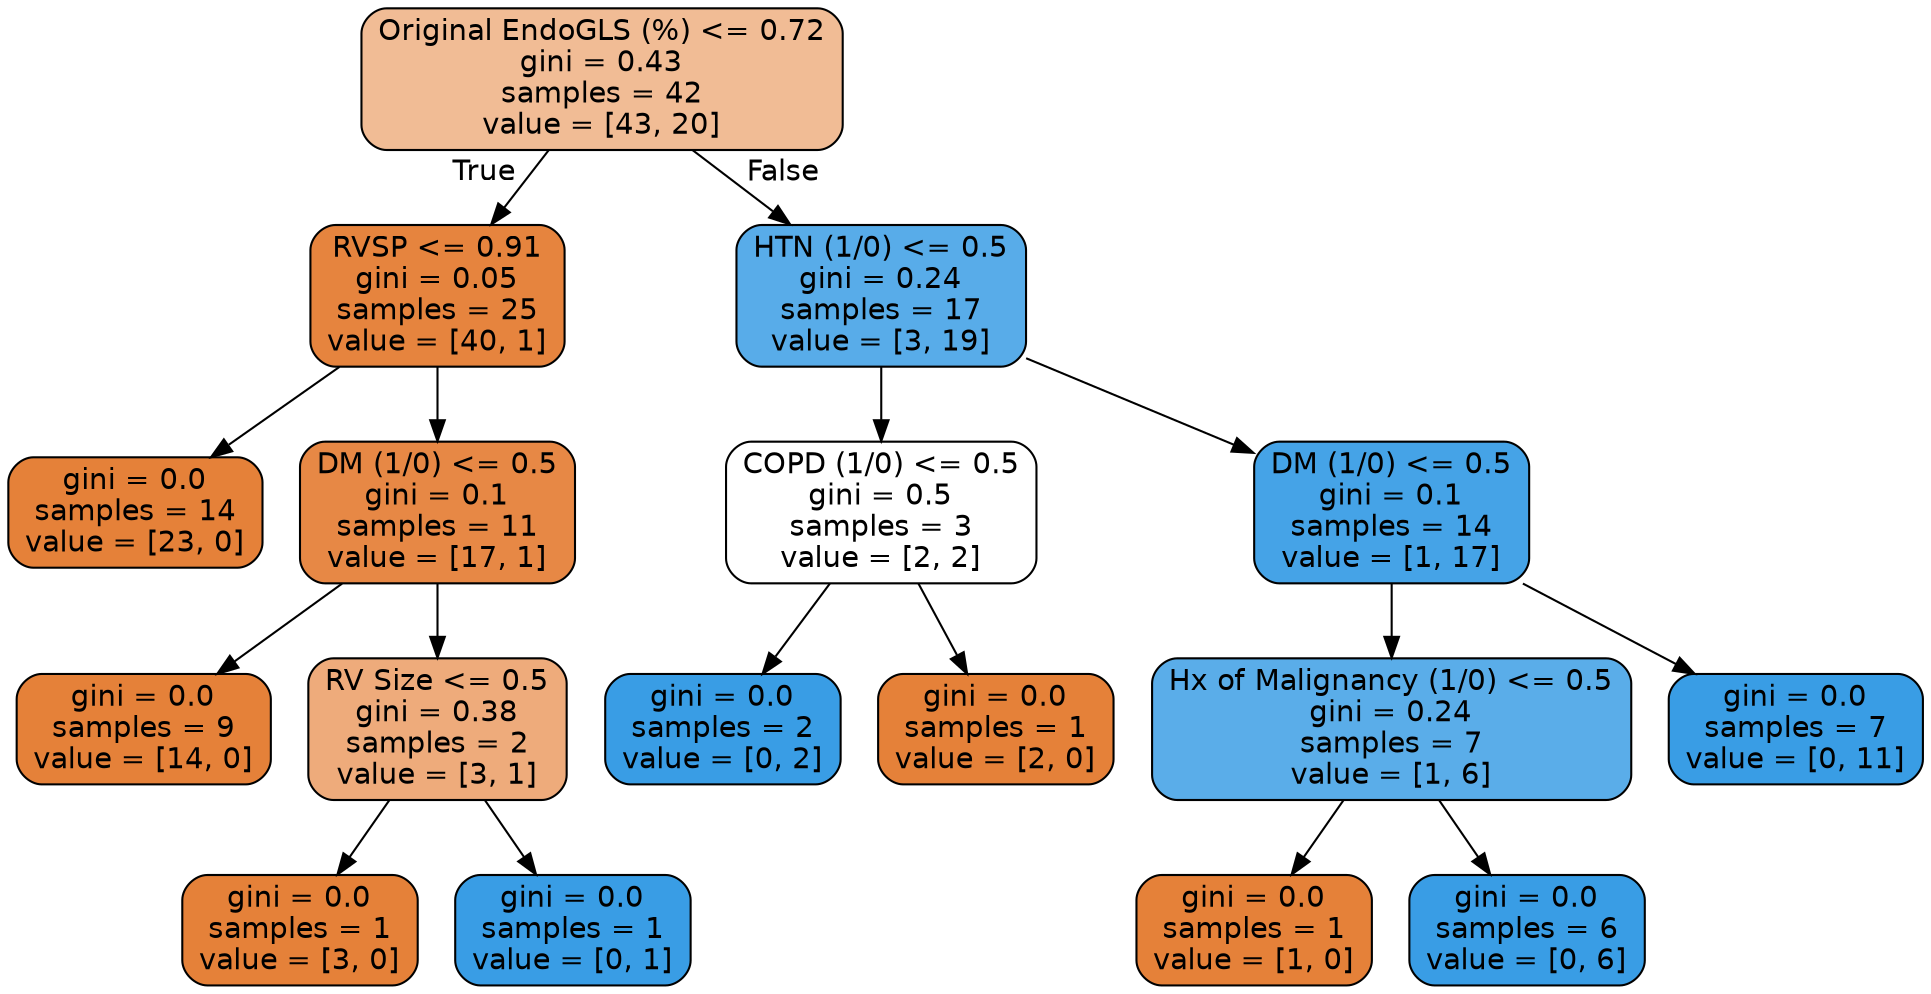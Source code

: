 digraph Tree {
node [shape=box, style="filled, rounded", color="black", fontname=helvetica] ;
edge [fontname=helvetica] ;
0 [label="Original EndoGLS (%) <= 0.72\ngini = 0.43\nsamples = 42\nvalue = [43, 20]", fillcolor="#f1bc95"] ;
1 [label="RVSP <= 0.91\ngini = 0.05\nsamples = 25\nvalue = [40, 1]", fillcolor="#e6843e"] ;
0 -> 1 [labeldistance=2.5, labelangle=45, headlabel="True"] ;
2 [label="gini = 0.0\nsamples = 14\nvalue = [23, 0]", fillcolor="#e58139"] ;
1 -> 2 ;
3 [label="DM (1/0) <= 0.5\ngini = 0.1\nsamples = 11\nvalue = [17, 1]", fillcolor="#e78845"] ;
1 -> 3 ;
4 [label="gini = 0.0\nsamples = 9\nvalue = [14, 0]", fillcolor="#e58139"] ;
3 -> 4 ;
5 [label="RV Size <= 0.5\ngini = 0.38\nsamples = 2\nvalue = [3, 1]", fillcolor="#eeab7b"] ;
3 -> 5 ;
6 [label="gini = 0.0\nsamples = 1\nvalue = [3, 0]", fillcolor="#e58139"] ;
5 -> 6 ;
7 [label="gini = 0.0\nsamples = 1\nvalue = [0, 1]", fillcolor="#399de5"] ;
5 -> 7 ;
8 [label="HTN (1/0) <= 0.5\ngini = 0.24\nsamples = 17\nvalue = [3, 19]", fillcolor="#58ace9"] ;
0 -> 8 [labeldistance=2.5, labelangle=-45, headlabel="False"] ;
9 [label="COPD (1/0) <= 0.5\ngini = 0.5\nsamples = 3\nvalue = [2, 2]", fillcolor="#ffffff"] ;
8 -> 9 ;
10 [label="gini = 0.0\nsamples = 2\nvalue = [0, 2]", fillcolor="#399de5"] ;
9 -> 10 ;
11 [label="gini = 0.0\nsamples = 1\nvalue = [2, 0]", fillcolor="#e58139"] ;
9 -> 11 ;
12 [label="DM (1/0) <= 0.5\ngini = 0.1\nsamples = 14\nvalue = [1, 17]", fillcolor="#45a3e7"] ;
8 -> 12 ;
13 [label="Hx of Malignancy (1/0) <= 0.5\ngini = 0.24\nsamples = 7\nvalue = [1, 6]", fillcolor="#5aade9"] ;
12 -> 13 ;
14 [label="gini = 0.0\nsamples = 1\nvalue = [1, 0]", fillcolor="#e58139"] ;
13 -> 14 ;
15 [label="gini = 0.0\nsamples = 6\nvalue = [0, 6]", fillcolor="#399de5"] ;
13 -> 15 ;
16 [label="gini = 0.0\nsamples = 7\nvalue = [0, 11]", fillcolor="#399de5"] ;
12 -> 16 ;
}